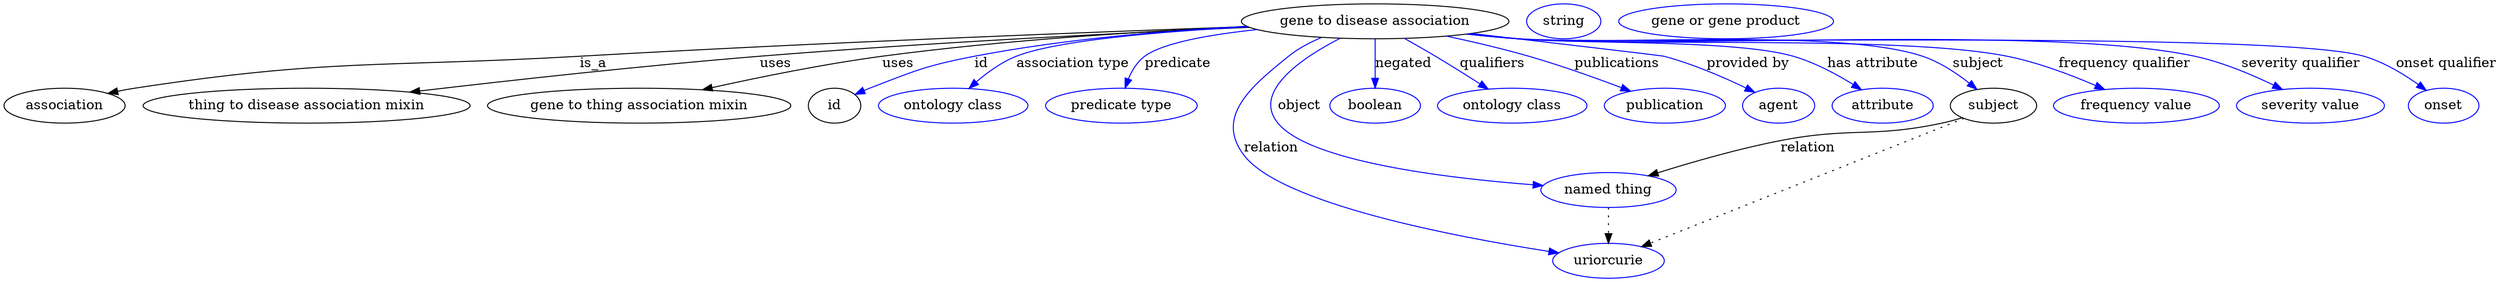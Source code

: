 digraph {
	graph [bb="0,0,2092.3,283"];
	node [label="\N"];
	"gene to disease association"	 [height=0.5,
		label="gene to disease association",
		pos="1158,265",
		width=2.9428];
	association	 [height=0.5,
		pos="50.046,178",
		width=1.3902];
	"gene to disease association" -> association	 [label=is_a,
		lp="495.05,221.5",
		pos="e,86.57,190.43 1055.2,260.61 922.97,254.71 686.26,243.29 484.05,229 317.15,217.2 273.28,227.92 109.05,196 104.91,195.2 100.64,194.21 \
96.396,193.13"];
	"thing to disease association mixin"	 [height=0.5,
		pos="249.05,178",
		width=3.6288];
	"gene to disease association" -> "thing to disease association mixin"	 [label=uses,
		lp="650.05,221.5",
		pos="e,338.09,191.25 1056.3,259.8 951.31,254.01 783.02,243.51 638.05,229 539.29,219.12 426.94,203.96 348.45,192.74"];
	"gene to thing association mixin"	 [height=0.5,
		pos="520.05,178",
		width=3.3941];
	"gene to disease association" -> "gene to thing association mixin"	 [label=uses,
		lp="750.05,221.5",
		pos="e,577.89,193.94 1055.3,260.34 969.93,255.48 845.56,246.09 738.05,229 687.12,220.9 630.43,207.5 587.63,196.47"];
	id	 [height=0.5,
		pos="687.05,178",
		width=0.75];
	"gene to disease association" -> id	 [color=blue,
		label=id,
		lp="821.55,221.5",
		pos="e,708.55,189.29 1055.3,260.52 986.8,255.99 895.23,246.95 816.05,229 773.27,219.3 763.4,213.17 723.05,196 721.26,195.24 719.44,194.43 \
717.61,193.6",
		style=solid];
	"association type"	 [color=blue,
		height=0.5,
		label="ontology class",
		pos="794.05,178",
		width=1.7151];
	"gene to disease association" -> "association type"	 [color=blue,
		label="association type",
		lp="899.05,221.5",
		pos="e,809.83,195.71 1057.6,259.23 983.79,253.84 890.49,244.29 855.05,229 840.97,222.93 827.63,212.53 817.03,202.7",
		style=solid];
	predicate	 [color=blue,
		height=0.5,
		label="predicate type",
		pos="934.05,178",
		width=1.679];
	"gene to disease association" -> predicate	 [color=blue,
		label=predicate,
		lp="983.05,221.5",
		pos="e,938.04,196.02 1064.5,256.44 1021,250.82 975.05,242.05 958.05,229 950.43,223.16 945.13,214.3 941.48,205.61",
		style=solid];
	object	 [color=blue,
		height=0.5,
		label="named thing",
		pos="1354,91",
		width=1.5346];
	"gene to disease association" -> object	 [color=blue,
		label=object,
		lp="1094,178",
		pos="e,1301.4,96.486 1128.3,247.67 1096.3,226.81 1053,190.75 1077,160 1103.1,126.62 1217.9,107.05 1291.3,97.733",
		style=solid];
	relation	 [color=blue,
		height=0.5,
		label=uriorcurie,
		pos="1354,18",
		width=1.2638];
	"gene to disease association" -> relation	 [color=blue,
		label=relation,
		lp="1078,134.5",
		pos="e,1314.2,26.725 1112.8,248.68 1102.5,243.5 1092.2,236.99 1084,229 1050.5,196.22 1030.2,165.45 1057,127 1086,85.463 1227.5,47.191 \
1304.2,29.046",
		style=solid];
	negated	 [color=blue,
		height=0.5,
		label=boolean,
		pos="1158,178",
		width=1.0652];
	"gene to disease association" -> negated	 [color=blue,
		label=negated,
		lp="1179.5,221.5",
		pos="e,1158,196 1158,246.97 1158,235.19 1158,219.56 1158,206.16",
		style=solid];
	qualifiers	 [color=blue,
		height=0.5,
		label="ontology class",
		pos="1276,178",
		width=1.7151];
	"gene to disease association" -> qualifiers	 [color=blue,
		label=qualifiers,
		lp="1251,221.5",
		pos="e,1253,194.99 1181.9,247.39 1200.1,234.01 1225.2,215.49 1244.9,200.95",
		style=solid];
	publications	 [color=blue,
		height=0.5,
		label=publication,
		pos="1406,178",
		width=1.3902];
	"gene to disease association" -> publications	 [color=blue,
		label=publications,
		lp="1353.5,221.5",
		pos="e,1374.3,192.02 1214.8,249.72 1235.7,243.72 1259.6,236.48 1281,229 1309.5,219.07 1340.8,206.27 1365,195.97",
		style=solid];
	"provided by"	 [color=blue,
		height=0.5,
		label=agent,
		pos="1504,178",
		width=0.83048];
	"gene to disease association" -> "provided by"	 [color=blue,
		label="provided by",
		lp="1463,221.5",
		pos="e,1481.8,190.28 1235.6,252.68 1247.8,250.77 1260.3,248.82 1272,247 1324.9,238.83 1339.7,244.03 1391,229 1419.8,220.59 1450.7,206.26 \
1472.9,194.92",
		style=solid];
	"has attribute"	 [color=blue,
		height=0.5,
		label=attribute,
		pos="1592,178",
		width=1.1193];
	"gene to disease association" -> "has attribute"	 [color=blue,
		label="has attribute",
		lp="1568.5,221.5",
		pos="e,1570.6,193.41 1233.4,252.26 1246.2,250.33 1259.5,248.48 1272,247 1373,235.06 1402.7,258.31 1500,229 1522.1,222.36 1544.7,209.9 \
1562,198.96",
		style=solid];
	subject	 [height=0.5,
		pos="1686,178",
		width=0.99297];
	"gene to disease association" -> subject	 [color=blue,
		label=subject,
		lp="1656.5,221.5",
		pos="e,1667.7,193.59 1232.4,252.13 1245.6,250.17 1259.2,248.36 1272,247 1346,239.19 1535.3,251.72 1606,229 1625.4,222.77 1644.8,210.65 \
1659.6,199.79",
		style=solid];
	"frequency qualifier"	 [color=blue,
		height=0.5,
		label="frequency value",
		pos="1807,178",
		width=1.8776];
	"gene to disease association" -> "frequency qualifier"	 [color=blue,
		label="frequency qualifier",
		lp="1779,221.5",
		pos="e,1775.6,194.1 1232.1,252.07 1245.4,250.11 1259.1,248.3 1272,247 1452.6,228.82 1502.6,267.37 1680,229 1710,222.53 1742,209.64 1766.3,\
198.45",
		style=solid];
	"severity qualifier"	 [color=blue,
		height=0.5,
		label="severity value",
		pos="1952,178",
		width=1.661];
	"gene to disease association" -> "severity qualifier"	 [color=blue,
		label="severity qualifier",
		lp="1925.5,221.5",
		pos="e,1923.8,193.97 1231.8,251.98 1245.1,250.02 1259,248.24 1272,247 1396.7,235.22 1712.9,256.5 1835,229 1862.9,222.74 1892.3,209.89 \
1914.6,198.66",
		style=solid];
	"onset qualifier"	 [color=blue,
		height=0.5,
		label=onset,
		pos="2063,178",
		width=0.81243];
	"gene to disease association" -> "onset qualifier"	 [color=blue,
		label="onset qualifier",
		lp="2047.5,221.5",
		pos="e,2045,192.31 1231.5,251.96 1244.9,249.98 1258.9,248.2 1272,247 1350,239.88 1900.8,250.47 1976,229 1997.9,222.76 2020,209.71 2036.4,\
198.38",
		style=solid];
	association_id	 [color=blue,
		height=0.5,
		label=string,
		pos="1312,265",
		width=0.84854];
	object -> relation	 [pos="e,1354,36.09 1354,72.955 1354,64.883 1354,55.176 1354,46.182",
		style=dotted];
	subject -> object	 [label=relation,
		lp="1526,134.5",
		pos="e,1389.2,105.04 1659.3,166.03 1653.4,163.75 1647.1,161.58 1641,160 1582.1,144.56 1564.4,155.82 1505,142 1468.6,133.52 1428.5,119.77 \
1398.8,108.68"];
	subject -> relation	 [pos="e,1383.3,32.081 1660,165.45 1601.7,137.37 1460.7,69.408 1392.4,36.486",
		style=dotted];
	"gene to disease association_subject"	 [color=blue,
		height=0.5,
		label="gene or gene product",
		pos="1446,265",
		width=2.3651];
}
